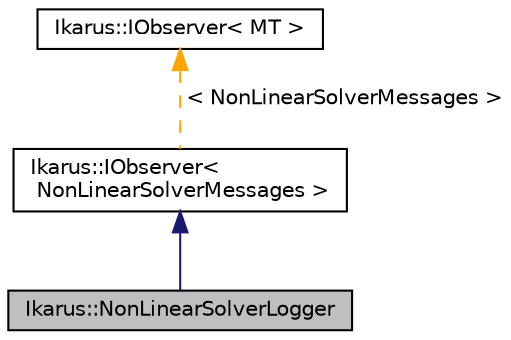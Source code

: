 digraph "Ikarus::NonLinearSolverLogger"
{
 // LATEX_PDF_SIZE
  edge [fontname="Helvetica",fontsize="10",labelfontname="Helvetica",labelfontsize="10"];
  node [fontname="Helvetica",fontsize="10",shape=record];
  Node1 [label="Ikarus::NonLinearSolverLogger",height=0.2,width=0.4,color="black", fillcolor="grey75", style="filled", fontcolor="black",tooltip="Implementation of an observer for logging non-linear solvers.This class inherits from the IObserver c..."];
  Node2 -> Node1 [dir="back",color="midnightblue",fontsize="10",style="solid"];
  Node2 [label="Ikarus::IObserver\<\l NonLinearSolverMessages \>",height=0.2,width=0.4,color="black", fillcolor="white", style="filled",URL="$a01563.html",tooltip=" "];
  Node3 -> Node2 [dir="back",color="orange",fontsize="10",style="dashed",label=" \< NonLinearSolverMessages \>" ];
  Node3 [label="Ikarus::IObserver\< MT \>",height=0.2,width=0.4,color="black", fillcolor="white", style="filled",URL="$a01563.html",tooltip="Generic observer interface for the Observer design pattern. See  for a description of the design patt..."];
}
